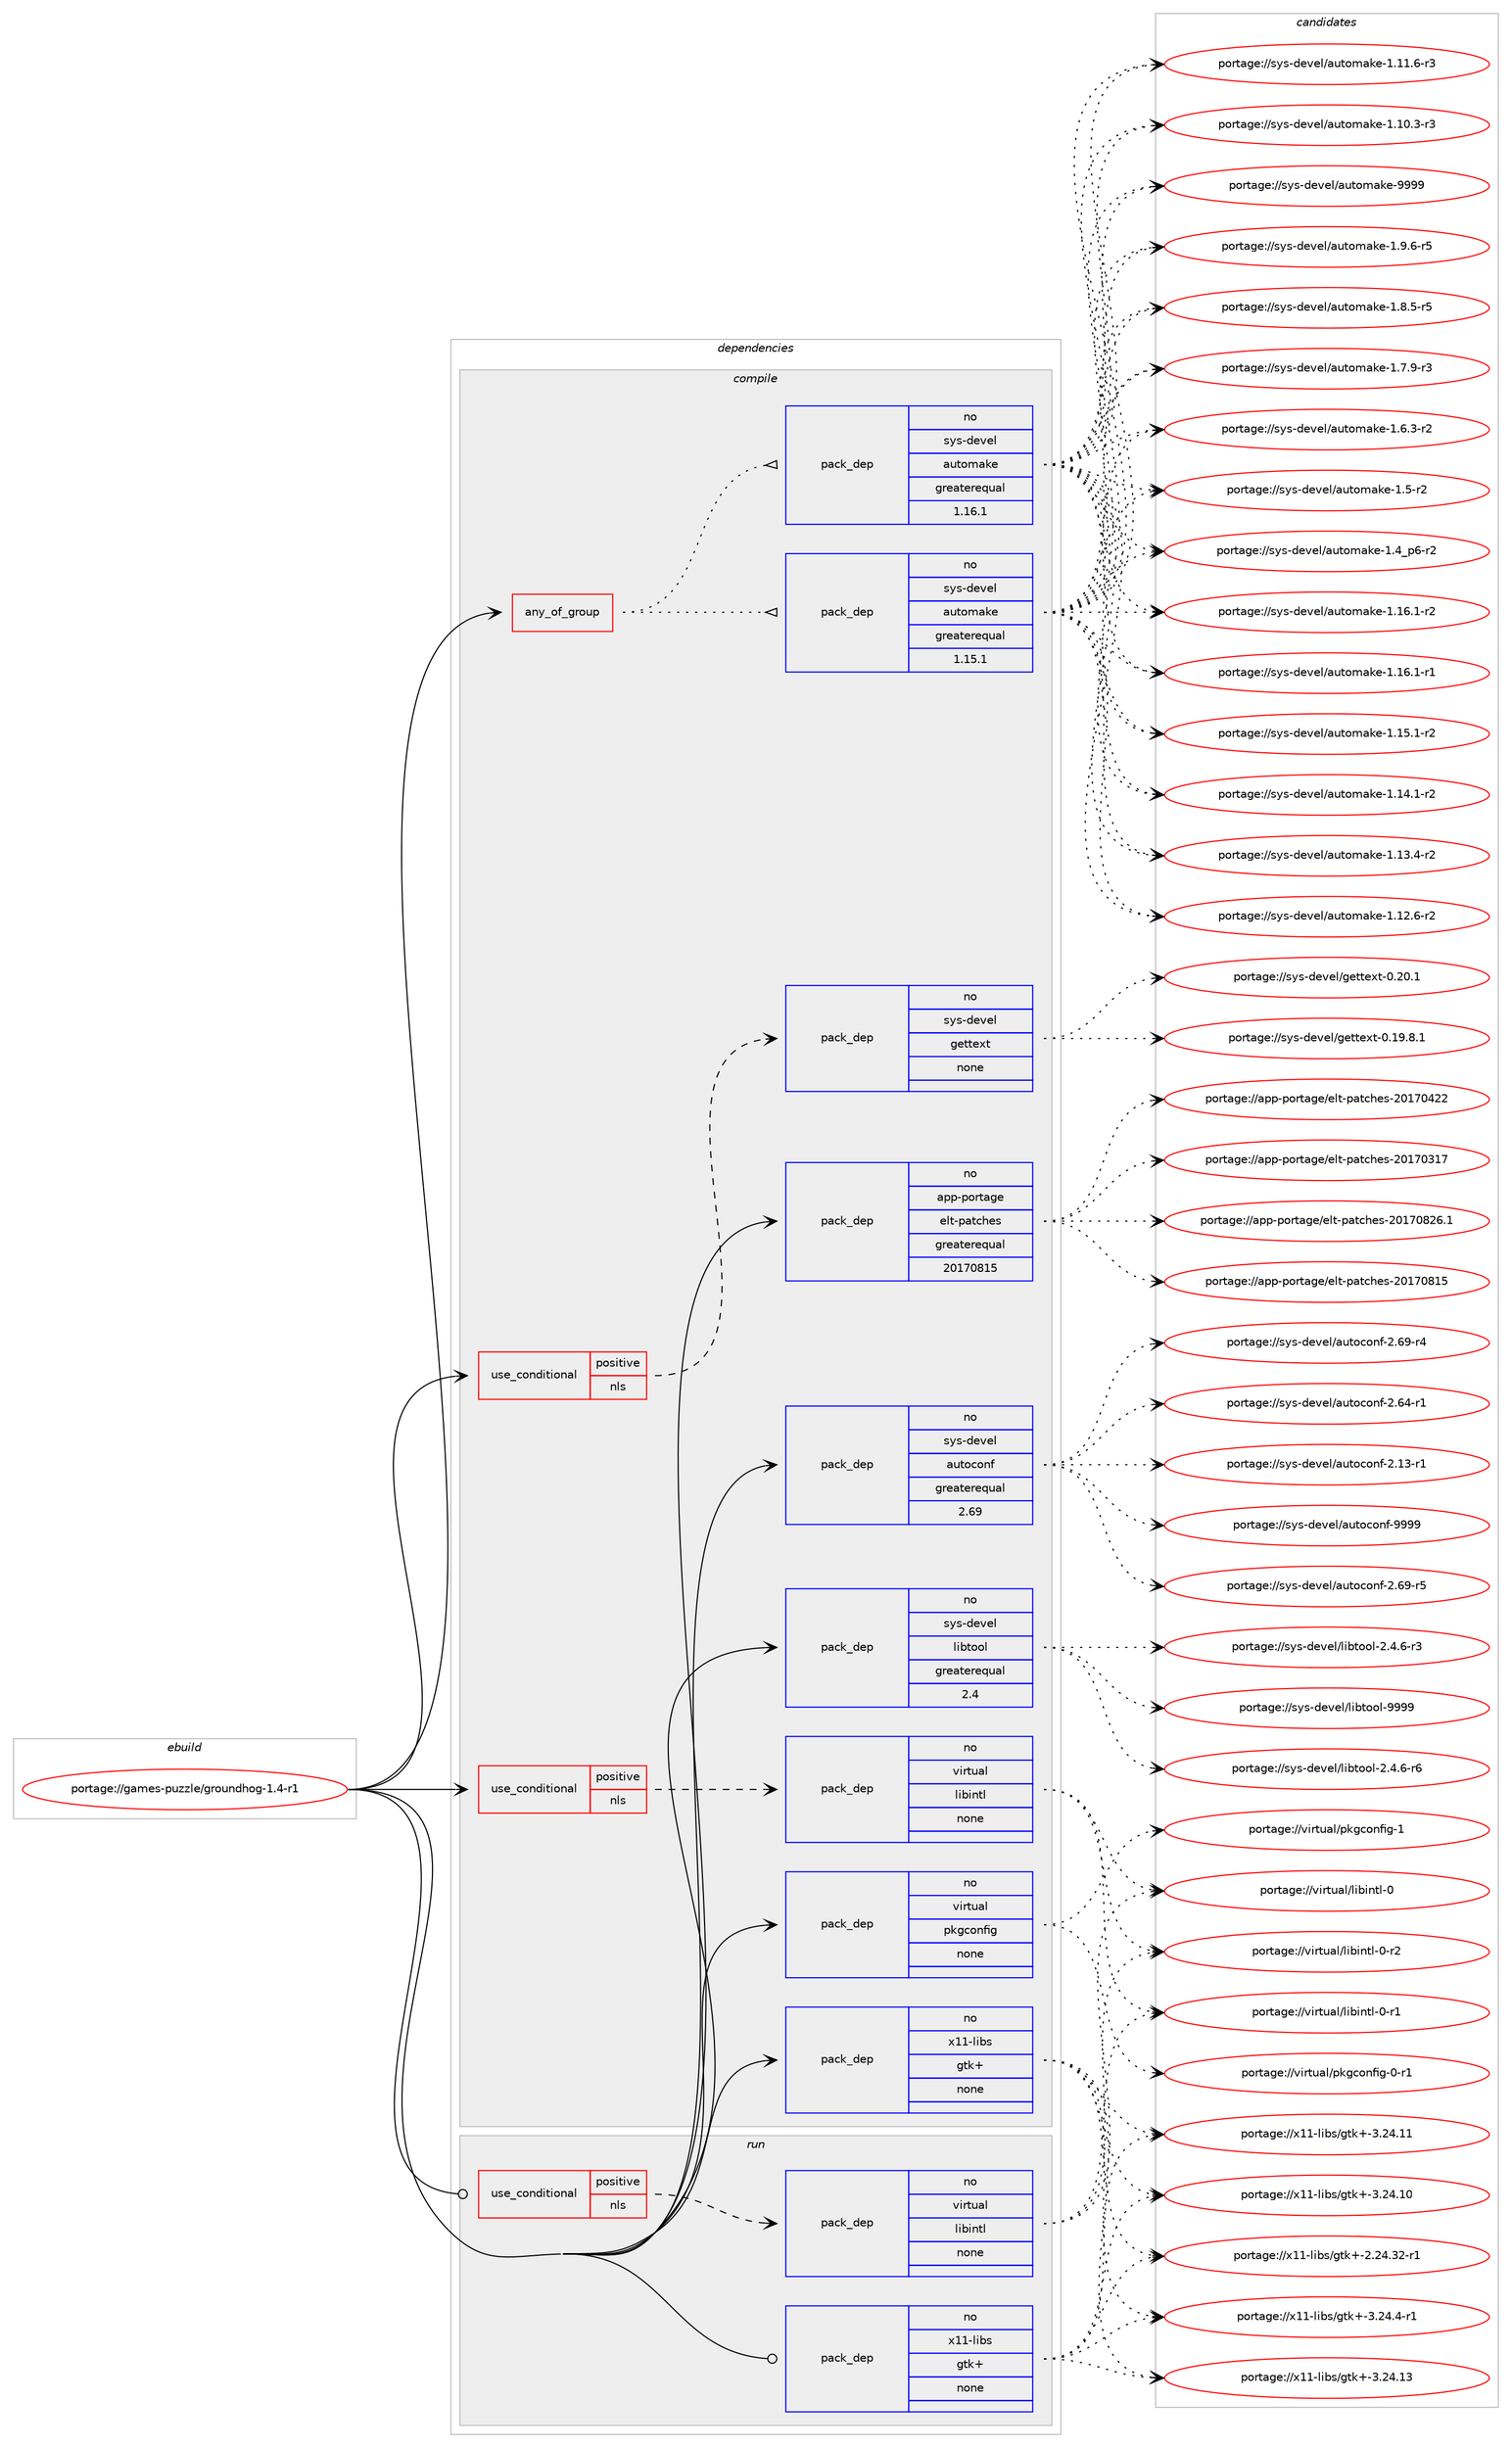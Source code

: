 digraph prolog {

# *************
# Graph options
# *************

newrank=true;
concentrate=true;
compound=true;
graph [rankdir=LR,fontname=Helvetica,fontsize=10,ranksep=1.5];#, ranksep=2.5, nodesep=0.2];
edge  [arrowhead=vee];
node  [fontname=Helvetica,fontsize=10];

# **********
# The ebuild
# **********

subgraph cluster_leftcol {
color=gray;
rank=same;
label=<<i>ebuild</i>>;
id [label="portage://games-puzzle/groundhog-1.4-r1", color=red, width=4, href="../games-puzzle/groundhog-1.4-r1.svg"];
}

# ****************
# The dependencies
# ****************

subgraph cluster_midcol {
color=gray;
label=<<i>dependencies</i>>;
subgraph cluster_compile {
fillcolor="#eeeeee";
style=filled;
label=<<i>compile</i>>;
subgraph any4223 {
dependency284413 [label=<<TABLE BORDER="0" CELLBORDER="1" CELLSPACING="0" CELLPADDING="4"><TR><TD CELLPADDING="10">any_of_group</TD></TR></TABLE>>, shape=none, color=red];subgraph pack220824 {
dependency284414 [label=<<TABLE BORDER="0" CELLBORDER="1" CELLSPACING="0" CELLPADDING="4" WIDTH="220"><TR><TD ROWSPAN="6" CELLPADDING="30">pack_dep</TD></TR><TR><TD WIDTH="110">no</TD></TR><TR><TD>sys-devel</TD></TR><TR><TD>automake</TD></TR><TR><TD>greaterequal</TD></TR><TR><TD>1.16.1</TD></TR></TABLE>>, shape=none, color=blue];
}
dependency284413:e -> dependency284414:w [weight=20,style="dotted",arrowhead="oinv"];
subgraph pack220825 {
dependency284415 [label=<<TABLE BORDER="0" CELLBORDER="1" CELLSPACING="0" CELLPADDING="4" WIDTH="220"><TR><TD ROWSPAN="6" CELLPADDING="30">pack_dep</TD></TR><TR><TD WIDTH="110">no</TD></TR><TR><TD>sys-devel</TD></TR><TR><TD>automake</TD></TR><TR><TD>greaterequal</TD></TR><TR><TD>1.15.1</TD></TR></TABLE>>, shape=none, color=blue];
}
dependency284413:e -> dependency284415:w [weight=20,style="dotted",arrowhead="oinv"];
}
id:e -> dependency284413:w [weight=20,style="solid",arrowhead="vee"];
subgraph cond59163 {
dependency284416 [label=<<TABLE BORDER="0" CELLBORDER="1" CELLSPACING="0" CELLPADDING="4"><TR><TD ROWSPAN="3" CELLPADDING="10">use_conditional</TD></TR><TR><TD>positive</TD></TR><TR><TD>nls</TD></TR></TABLE>>, shape=none, color=red];
subgraph pack220826 {
dependency284417 [label=<<TABLE BORDER="0" CELLBORDER="1" CELLSPACING="0" CELLPADDING="4" WIDTH="220"><TR><TD ROWSPAN="6" CELLPADDING="30">pack_dep</TD></TR><TR><TD WIDTH="110">no</TD></TR><TR><TD>sys-devel</TD></TR><TR><TD>gettext</TD></TR><TR><TD>none</TD></TR><TR><TD></TD></TR></TABLE>>, shape=none, color=blue];
}
dependency284416:e -> dependency284417:w [weight=20,style="dashed",arrowhead="vee"];
}
id:e -> dependency284416:w [weight=20,style="solid",arrowhead="vee"];
subgraph cond59164 {
dependency284418 [label=<<TABLE BORDER="0" CELLBORDER="1" CELLSPACING="0" CELLPADDING="4"><TR><TD ROWSPAN="3" CELLPADDING="10">use_conditional</TD></TR><TR><TD>positive</TD></TR><TR><TD>nls</TD></TR></TABLE>>, shape=none, color=red];
subgraph pack220827 {
dependency284419 [label=<<TABLE BORDER="0" CELLBORDER="1" CELLSPACING="0" CELLPADDING="4" WIDTH="220"><TR><TD ROWSPAN="6" CELLPADDING="30">pack_dep</TD></TR><TR><TD WIDTH="110">no</TD></TR><TR><TD>virtual</TD></TR><TR><TD>libintl</TD></TR><TR><TD>none</TD></TR><TR><TD></TD></TR></TABLE>>, shape=none, color=blue];
}
dependency284418:e -> dependency284419:w [weight=20,style="dashed",arrowhead="vee"];
}
id:e -> dependency284418:w [weight=20,style="solid",arrowhead="vee"];
subgraph pack220828 {
dependency284420 [label=<<TABLE BORDER="0" CELLBORDER="1" CELLSPACING="0" CELLPADDING="4" WIDTH="220"><TR><TD ROWSPAN="6" CELLPADDING="30">pack_dep</TD></TR><TR><TD WIDTH="110">no</TD></TR><TR><TD>app-portage</TD></TR><TR><TD>elt-patches</TD></TR><TR><TD>greaterequal</TD></TR><TR><TD>20170815</TD></TR></TABLE>>, shape=none, color=blue];
}
id:e -> dependency284420:w [weight=20,style="solid",arrowhead="vee"];
subgraph pack220829 {
dependency284421 [label=<<TABLE BORDER="0" CELLBORDER="1" CELLSPACING="0" CELLPADDING="4" WIDTH="220"><TR><TD ROWSPAN="6" CELLPADDING="30">pack_dep</TD></TR><TR><TD WIDTH="110">no</TD></TR><TR><TD>sys-devel</TD></TR><TR><TD>autoconf</TD></TR><TR><TD>greaterequal</TD></TR><TR><TD>2.69</TD></TR></TABLE>>, shape=none, color=blue];
}
id:e -> dependency284421:w [weight=20,style="solid",arrowhead="vee"];
subgraph pack220830 {
dependency284422 [label=<<TABLE BORDER="0" CELLBORDER="1" CELLSPACING="0" CELLPADDING="4" WIDTH="220"><TR><TD ROWSPAN="6" CELLPADDING="30">pack_dep</TD></TR><TR><TD WIDTH="110">no</TD></TR><TR><TD>sys-devel</TD></TR><TR><TD>libtool</TD></TR><TR><TD>greaterequal</TD></TR><TR><TD>2.4</TD></TR></TABLE>>, shape=none, color=blue];
}
id:e -> dependency284422:w [weight=20,style="solid",arrowhead="vee"];
subgraph pack220831 {
dependency284423 [label=<<TABLE BORDER="0" CELLBORDER="1" CELLSPACING="0" CELLPADDING="4" WIDTH="220"><TR><TD ROWSPAN="6" CELLPADDING="30">pack_dep</TD></TR><TR><TD WIDTH="110">no</TD></TR><TR><TD>virtual</TD></TR><TR><TD>pkgconfig</TD></TR><TR><TD>none</TD></TR><TR><TD></TD></TR></TABLE>>, shape=none, color=blue];
}
id:e -> dependency284423:w [weight=20,style="solid",arrowhead="vee"];
subgraph pack220832 {
dependency284424 [label=<<TABLE BORDER="0" CELLBORDER="1" CELLSPACING="0" CELLPADDING="4" WIDTH="220"><TR><TD ROWSPAN="6" CELLPADDING="30">pack_dep</TD></TR><TR><TD WIDTH="110">no</TD></TR><TR><TD>x11-libs</TD></TR><TR><TD>gtk+</TD></TR><TR><TD>none</TD></TR><TR><TD></TD></TR></TABLE>>, shape=none, color=blue];
}
id:e -> dependency284424:w [weight=20,style="solid",arrowhead="vee"];
}
subgraph cluster_compileandrun {
fillcolor="#eeeeee";
style=filled;
label=<<i>compile and run</i>>;
}
subgraph cluster_run {
fillcolor="#eeeeee";
style=filled;
label=<<i>run</i>>;
subgraph cond59165 {
dependency284425 [label=<<TABLE BORDER="0" CELLBORDER="1" CELLSPACING="0" CELLPADDING="4"><TR><TD ROWSPAN="3" CELLPADDING="10">use_conditional</TD></TR><TR><TD>positive</TD></TR><TR><TD>nls</TD></TR></TABLE>>, shape=none, color=red];
subgraph pack220833 {
dependency284426 [label=<<TABLE BORDER="0" CELLBORDER="1" CELLSPACING="0" CELLPADDING="4" WIDTH="220"><TR><TD ROWSPAN="6" CELLPADDING="30">pack_dep</TD></TR><TR><TD WIDTH="110">no</TD></TR><TR><TD>virtual</TD></TR><TR><TD>libintl</TD></TR><TR><TD>none</TD></TR><TR><TD></TD></TR></TABLE>>, shape=none, color=blue];
}
dependency284425:e -> dependency284426:w [weight=20,style="dashed",arrowhead="vee"];
}
id:e -> dependency284425:w [weight=20,style="solid",arrowhead="odot"];
subgraph pack220834 {
dependency284427 [label=<<TABLE BORDER="0" CELLBORDER="1" CELLSPACING="0" CELLPADDING="4" WIDTH="220"><TR><TD ROWSPAN="6" CELLPADDING="30">pack_dep</TD></TR><TR><TD WIDTH="110">no</TD></TR><TR><TD>x11-libs</TD></TR><TR><TD>gtk+</TD></TR><TR><TD>none</TD></TR><TR><TD></TD></TR></TABLE>>, shape=none, color=blue];
}
id:e -> dependency284427:w [weight=20,style="solid",arrowhead="odot"];
}
}

# **************
# The candidates
# **************

subgraph cluster_choices {
rank=same;
color=gray;
label=<<i>candidates</i>>;

subgraph choice220824 {
color=black;
nodesep=1;
choice115121115451001011181011084797117116111109971071014557575757 [label="portage://sys-devel/automake-9999", color=red, width=4,href="../sys-devel/automake-9999.svg"];
choice115121115451001011181011084797117116111109971071014549465746544511453 [label="portage://sys-devel/automake-1.9.6-r5", color=red, width=4,href="../sys-devel/automake-1.9.6-r5.svg"];
choice115121115451001011181011084797117116111109971071014549465646534511453 [label="portage://sys-devel/automake-1.8.5-r5", color=red, width=4,href="../sys-devel/automake-1.8.5-r5.svg"];
choice115121115451001011181011084797117116111109971071014549465546574511451 [label="portage://sys-devel/automake-1.7.9-r3", color=red, width=4,href="../sys-devel/automake-1.7.9-r3.svg"];
choice115121115451001011181011084797117116111109971071014549465446514511450 [label="portage://sys-devel/automake-1.6.3-r2", color=red, width=4,href="../sys-devel/automake-1.6.3-r2.svg"];
choice11512111545100101118101108479711711611110997107101454946534511450 [label="portage://sys-devel/automake-1.5-r2", color=red, width=4,href="../sys-devel/automake-1.5-r2.svg"];
choice115121115451001011181011084797117116111109971071014549465295112544511450 [label="portage://sys-devel/automake-1.4_p6-r2", color=red, width=4,href="../sys-devel/automake-1.4_p6-r2.svg"];
choice11512111545100101118101108479711711611110997107101454946495446494511450 [label="portage://sys-devel/automake-1.16.1-r2", color=red, width=4,href="../sys-devel/automake-1.16.1-r2.svg"];
choice11512111545100101118101108479711711611110997107101454946495446494511449 [label="portage://sys-devel/automake-1.16.1-r1", color=red, width=4,href="../sys-devel/automake-1.16.1-r1.svg"];
choice11512111545100101118101108479711711611110997107101454946495346494511450 [label="portage://sys-devel/automake-1.15.1-r2", color=red, width=4,href="../sys-devel/automake-1.15.1-r2.svg"];
choice11512111545100101118101108479711711611110997107101454946495246494511450 [label="portage://sys-devel/automake-1.14.1-r2", color=red, width=4,href="../sys-devel/automake-1.14.1-r2.svg"];
choice11512111545100101118101108479711711611110997107101454946495146524511450 [label="portage://sys-devel/automake-1.13.4-r2", color=red, width=4,href="../sys-devel/automake-1.13.4-r2.svg"];
choice11512111545100101118101108479711711611110997107101454946495046544511450 [label="portage://sys-devel/automake-1.12.6-r2", color=red, width=4,href="../sys-devel/automake-1.12.6-r2.svg"];
choice11512111545100101118101108479711711611110997107101454946494946544511451 [label="portage://sys-devel/automake-1.11.6-r3", color=red, width=4,href="../sys-devel/automake-1.11.6-r3.svg"];
choice11512111545100101118101108479711711611110997107101454946494846514511451 [label="portage://sys-devel/automake-1.10.3-r3", color=red, width=4,href="../sys-devel/automake-1.10.3-r3.svg"];
dependency284414:e -> choice115121115451001011181011084797117116111109971071014557575757:w [style=dotted,weight="100"];
dependency284414:e -> choice115121115451001011181011084797117116111109971071014549465746544511453:w [style=dotted,weight="100"];
dependency284414:e -> choice115121115451001011181011084797117116111109971071014549465646534511453:w [style=dotted,weight="100"];
dependency284414:e -> choice115121115451001011181011084797117116111109971071014549465546574511451:w [style=dotted,weight="100"];
dependency284414:e -> choice115121115451001011181011084797117116111109971071014549465446514511450:w [style=dotted,weight="100"];
dependency284414:e -> choice11512111545100101118101108479711711611110997107101454946534511450:w [style=dotted,weight="100"];
dependency284414:e -> choice115121115451001011181011084797117116111109971071014549465295112544511450:w [style=dotted,weight="100"];
dependency284414:e -> choice11512111545100101118101108479711711611110997107101454946495446494511450:w [style=dotted,weight="100"];
dependency284414:e -> choice11512111545100101118101108479711711611110997107101454946495446494511449:w [style=dotted,weight="100"];
dependency284414:e -> choice11512111545100101118101108479711711611110997107101454946495346494511450:w [style=dotted,weight="100"];
dependency284414:e -> choice11512111545100101118101108479711711611110997107101454946495246494511450:w [style=dotted,weight="100"];
dependency284414:e -> choice11512111545100101118101108479711711611110997107101454946495146524511450:w [style=dotted,weight="100"];
dependency284414:e -> choice11512111545100101118101108479711711611110997107101454946495046544511450:w [style=dotted,weight="100"];
dependency284414:e -> choice11512111545100101118101108479711711611110997107101454946494946544511451:w [style=dotted,weight="100"];
dependency284414:e -> choice11512111545100101118101108479711711611110997107101454946494846514511451:w [style=dotted,weight="100"];
}
subgraph choice220825 {
color=black;
nodesep=1;
choice115121115451001011181011084797117116111109971071014557575757 [label="portage://sys-devel/automake-9999", color=red, width=4,href="../sys-devel/automake-9999.svg"];
choice115121115451001011181011084797117116111109971071014549465746544511453 [label="portage://sys-devel/automake-1.9.6-r5", color=red, width=4,href="../sys-devel/automake-1.9.6-r5.svg"];
choice115121115451001011181011084797117116111109971071014549465646534511453 [label="portage://sys-devel/automake-1.8.5-r5", color=red, width=4,href="../sys-devel/automake-1.8.5-r5.svg"];
choice115121115451001011181011084797117116111109971071014549465546574511451 [label="portage://sys-devel/automake-1.7.9-r3", color=red, width=4,href="../sys-devel/automake-1.7.9-r3.svg"];
choice115121115451001011181011084797117116111109971071014549465446514511450 [label="portage://sys-devel/automake-1.6.3-r2", color=red, width=4,href="../sys-devel/automake-1.6.3-r2.svg"];
choice11512111545100101118101108479711711611110997107101454946534511450 [label="portage://sys-devel/automake-1.5-r2", color=red, width=4,href="../sys-devel/automake-1.5-r2.svg"];
choice115121115451001011181011084797117116111109971071014549465295112544511450 [label="portage://sys-devel/automake-1.4_p6-r2", color=red, width=4,href="../sys-devel/automake-1.4_p6-r2.svg"];
choice11512111545100101118101108479711711611110997107101454946495446494511450 [label="portage://sys-devel/automake-1.16.1-r2", color=red, width=4,href="../sys-devel/automake-1.16.1-r2.svg"];
choice11512111545100101118101108479711711611110997107101454946495446494511449 [label="portage://sys-devel/automake-1.16.1-r1", color=red, width=4,href="../sys-devel/automake-1.16.1-r1.svg"];
choice11512111545100101118101108479711711611110997107101454946495346494511450 [label="portage://sys-devel/automake-1.15.1-r2", color=red, width=4,href="../sys-devel/automake-1.15.1-r2.svg"];
choice11512111545100101118101108479711711611110997107101454946495246494511450 [label="portage://sys-devel/automake-1.14.1-r2", color=red, width=4,href="../sys-devel/automake-1.14.1-r2.svg"];
choice11512111545100101118101108479711711611110997107101454946495146524511450 [label="portage://sys-devel/automake-1.13.4-r2", color=red, width=4,href="../sys-devel/automake-1.13.4-r2.svg"];
choice11512111545100101118101108479711711611110997107101454946495046544511450 [label="portage://sys-devel/automake-1.12.6-r2", color=red, width=4,href="../sys-devel/automake-1.12.6-r2.svg"];
choice11512111545100101118101108479711711611110997107101454946494946544511451 [label="portage://sys-devel/automake-1.11.6-r3", color=red, width=4,href="../sys-devel/automake-1.11.6-r3.svg"];
choice11512111545100101118101108479711711611110997107101454946494846514511451 [label="portage://sys-devel/automake-1.10.3-r3", color=red, width=4,href="../sys-devel/automake-1.10.3-r3.svg"];
dependency284415:e -> choice115121115451001011181011084797117116111109971071014557575757:w [style=dotted,weight="100"];
dependency284415:e -> choice115121115451001011181011084797117116111109971071014549465746544511453:w [style=dotted,weight="100"];
dependency284415:e -> choice115121115451001011181011084797117116111109971071014549465646534511453:w [style=dotted,weight="100"];
dependency284415:e -> choice115121115451001011181011084797117116111109971071014549465546574511451:w [style=dotted,weight="100"];
dependency284415:e -> choice115121115451001011181011084797117116111109971071014549465446514511450:w [style=dotted,weight="100"];
dependency284415:e -> choice11512111545100101118101108479711711611110997107101454946534511450:w [style=dotted,weight="100"];
dependency284415:e -> choice115121115451001011181011084797117116111109971071014549465295112544511450:w [style=dotted,weight="100"];
dependency284415:e -> choice11512111545100101118101108479711711611110997107101454946495446494511450:w [style=dotted,weight="100"];
dependency284415:e -> choice11512111545100101118101108479711711611110997107101454946495446494511449:w [style=dotted,weight="100"];
dependency284415:e -> choice11512111545100101118101108479711711611110997107101454946495346494511450:w [style=dotted,weight="100"];
dependency284415:e -> choice11512111545100101118101108479711711611110997107101454946495246494511450:w [style=dotted,weight="100"];
dependency284415:e -> choice11512111545100101118101108479711711611110997107101454946495146524511450:w [style=dotted,weight="100"];
dependency284415:e -> choice11512111545100101118101108479711711611110997107101454946495046544511450:w [style=dotted,weight="100"];
dependency284415:e -> choice11512111545100101118101108479711711611110997107101454946494946544511451:w [style=dotted,weight="100"];
dependency284415:e -> choice11512111545100101118101108479711711611110997107101454946494846514511451:w [style=dotted,weight="100"];
}
subgraph choice220826 {
color=black;
nodesep=1;
choice115121115451001011181011084710310111611610112011645484650484649 [label="portage://sys-devel/gettext-0.20.1", color=red, width=4,href="../sys-devel/gettext-0.20.1.svg"];
choice1151211154510010111810110847103101116116101120116454846495746564649 [label="portage://sys-devel/gettext-0.19.8.1", color=red, width=4,href="../sys-devel/gettext-0.19.8.1.svg"];
dependency284417:e -> choice115121115451001011181011084710310111611610112011645484650484649:w [style=dotted,weight="100"];
dependency284417:e -> choice1151211154510010111810110847103101116116101120116454846495746564649:w [style=dotted,weight="100"];
}
subgraph choice220827 {
color=black;
nodesep=1;
choice11810511411611797108471081059810511011610845484511450 [label="portage://virtual/libintl-0-r2", color=red, width=4,href="../virtual/libintl-0-r2.svg"];
choice11810511411611797108471081059810511011610845484511449 [label="portage://virtual/libintl-0-r1", color=red, width=4,href="../virtual/libintl-0-r1.svg"];
choice1181051141161179710847108105981051101161084548 [label="portage://virtual/libintl-0", color=red, width=4,href="../virtual/libintl-0.svg"];
dependency284419:e -> choice11810511411611797108471081059810511011610845484511450:w [style=dotted,weight="100"];
dependency284419:e -> choice11810511411611797108471081059810511011610845484511449:w [style=dotted,weight="100"];
dependency284419:e -> choice1181051141161179710847108105981051101161084548:w [style=dotted,weight="100"];
}
subgraph choice220828 {
color=black;
nodesep=1;
choice971121124511211111411697103101471011081164511297116991041011154550484955485650544649 [label="portage://app-portage/elt-patches-20170826.1", color=red, width=4,href="../app-portage/elt-patches-20170826.1.svg"];
choice97112112451121111141169710310147101108116451129711699104101115455048495548564953 [label="portage://app-portage/elt-patches-20170815", color=red, width=4,href="../app-portage/elt-patches-20170815.svg"];
choice97112112451121111141169710310147101108116451129711699104101115455048495548525050 [label="portage://app-portage/elt-patches-20170422", color=red, width=4,href="../app-portage/elt-patches-20170422.svg"];
choice97112112451121111141169710310147101108116451129711699104101115455048495548514955 [label="portage://app-portage/elt-patches-20170317", color=red, width=4,href="../app-portage/elt-patches-20170317.svg"];
dependency284420:e -> choice971121124511211111411697103101471011081164511297116991041011154550484955485650544649:w [style=dotted,weight="100"];
dependency284420:e -> choice97112112451121111141169710310147101108116451129711699104101115455048495548564953:w [style=dotted,weight="100"];
dependency284420:e -> choice97112112451121111141169710310147101108116451129711699104101115455048495548525050:w [style=dotted,weight="100"];
dependency284420:e -> choice97112112451121111141169710310147101108116451129711699104101115455048495548514955:w [style=dotted,weight="100"];
}
subgraph choice220829 {
color=black;
nodesep=1;
choice115121115451001011181011084797117116111991111101024557575757 [label="portage://sys-devel/autoconf-9999", color=red, width=4,href="../sys-devel/autoconf-9999.svg"];
choice1151211154510010111810110847971171161119911111010245504654574511453 [label="portage://sys-devel/autoconf-2.69-r5", color=red, width=4,href="../sys-devel/autoconf-2.69-r5.svg"];
choice1151211154510010111810110847971171161119911111010245504654574511452 [label="portage://sys-devel/autoconf-2.69-r4", color=red, width=4,href="../sys-devel/autoconf-2.69-r4.svg"];
choice1151211154510010111810110847971171161119911111010245504654524511449 [label="portage://sys-devel/autoconf-2.64-r1", color=red, width=4,href="../sys-devel/autoconf-2.64-r1.svg"];
choice1151211154510010111810110847971171161119911111010245504649514511449 [label="portage://sys-devel/autoconf-2.13-r1", color=red, width=4,href="../sys-devel/autoconf-2.13-r1.svg"];
dependency284421:e -> choice115121115451001011181011084797117116111991111101024557575757:w [style=dotted,weight="100"];
dependency284421:e -> choice1151211154510010111810110847971171161119911111010245504654574511453:w [style=dotted,weight="100"];
dependency284421:e -> choice1151211154510010111810110847971171161119911111010245504654574511452:w [style=dotted,weight="100"];
dependency284421:e -> choice1151211154510010111810110847971171161119911111010245504654524511449:w [style=dotted,weight="100"];
dependency284421:e -> choice1151211154510010111810110847971171161119911111010245504649514511449:w [style=dotted,weight="100"];
}
subgraph choice220830 {
color=black;
nodesep=1;
choice1151211154510010111810110847108105981161111111084557575757 [label="portage://sys-devel/libtool-9999", color=red, width=4,href="../sys-devel/libtool-9999.svg"];
choice1151211154510010111810110847108105981161111111084550465246544511454 [label="portage://sys-devel/libtool-2.4.6-r6", color=red, width=4,href="../sys-devel/libtool-2.4.6-r6.svg"];
choice1151211154510010111810110847108105981161111111084550465246544511451 [label="portage://sys-devel/libtool-2.4.6-r3", color=red, width=4,href="../sys-devel/libtool-2.4.6-r3.svg"];
dependency284422:e -> choice1151211154510010111810110847108105981161111111084557575757:w [style=dotted,weight="100"];
dependency284422:e -> choice1151211154510010111810110847108105981161111111084550465246544511454:w [style=dotted,weight="100"];
dependency284422:e -> choice1151211154510010111810110847108105981161111111084550465246544511451:w [style=dotted,weight="100"];
}
subgraph choice220831 {
color=black;
nodesep=1;
choice1181051141161179710847112107103991111101021051034549 [label="portage://virtual/pkgconfig-1", color=red, width=4,href="../virtual/pkgconfig-1.svg"];
choice11810511411611797108471121071039911111010210510345484511449 [label="portage://virtual/pkgconfig-0-r1", color=red, width=4,href="../virtual/pkgconfig-0-r1.svg"];
dependency284423:e -> choice1181051141161179710847112107103991111101021051034549:w [style=dotted,weight="100"];
dependency284423:e -> choice11810511411611797108471121071039911111010210510345484511449:w [style=dotted,weight="100"];
}
subgraph choice220832 {
color=black;
nodesep=1;
choice120494945108105981154710311610743455146505246524511449 [label="portage://x11-libs/gtk+-3.24.4-r1", color=red, width=4,href="../x11-libs/gtk+-3.24.4-r1.svg"];
choice1204949451081059811547103116107434551465052464951 [label="portage://x11-libs/gtk+-3.24.13", color=red, width=4,href="../x11-libs/gtk+-3.24.13.svg"];
choice1204949451081059811547103116107434551465052464949 [label="portage://x11-libs/gtk+-3.24.11", color=red, width=4,href="../x11-libs/gtk+-3.24.11.svg"];
choice1204949451081059811547103116107434551465052464948 [label="portage://x11-libs/gtk+-3.24.10", color=red, width=4,href="../x11-libs/gtk+-3.24.10.svg"];
choice12049494510810598115471031161074345504650524651504511449 [label="portage://x11-libs/gtk+-2.24.32-r1", color=red, width=4,href="../x11-libs/gtk+-2.24.32-r1.svg"];
dependency284424:e -> choice120494945108105981154710311610743455146505246524511449:w [style=dotted,weight="100"];
dependency284424:e -> choice1204949451081059811547103116107434551465052464951:w [style=dotted,weight="100"];
dependency284424:e -> choice1204949451081059811547103116107434551465052464949:w [style=dotted,weight="100"];
dependency284424:e -> choice1204949451081059811547103116107434551465052464948:w [style=dotted,weight="100"];
dependency284424:e -> choice12049494510810598115471031161074345504650524651504511449:w [style=dotted,weight="100"];
}
subgraph choice220833 {
color=black;
nodesep=1;
choice11810511411611797108471081059810511011610845484511450 [label="portage://virtual/libintl-0-r2", color=red, width=4,href="../virtual/libintl-0-r2.svg"];
choice11810511411611797108471081059810511011610845484511449 [label="portage://virtual/libintl-0-r1", color=red, width=4,href="../virtual/libintl-0-r1.svg"];
choice1181051141161179710847108105981051101161084548 [label="portage://virtual/libintl-0", color=red, width=4,href="../virtual/libintl-0.svg"];
dependency284426:e -> choice11810511411611797108471081059810511011610845484511450:w [style=dotted,weight="100"];
dependency284426:e -> choice11810511411611797108471081059810511011610845484511449:w [style=dotted,weight="100"];
dependency284426:e -> choice1181051141161179710847108105981051101161084548:w [style=dotted,weight="100"];
}
subgraph choice220834 {
color=black;
nodesep=1;
choice120494945108105981154710311610743455146505246524511449 [label="portage://x11-libs/gtk+-3.24.4-r1", color=red, width=4,href="../x11-libs/gtk+-3.24.4-r1.svg"];
choice1204949451081059811547103116107434551465052464951 [label="portage://x11-libs/gtk+-3.24.13", color=red, width=4,href="../x11-libs/gtk+-3.24.13.svg"];
choice1204949451081059811547103116107434551465052464949 [label="portage://x11-libs/gtk+-3.24.11", color=red, width=4,href="../x11-libs/gtk+-3.24.11.svg"];
choice1204949451081059811547103116107434551465052464948 [label="portage://x11-libs/gtk+-3.24.10", color=red, width=4,href="../x11-libs/gtk+-3.24.10.svg"];
choice12049494510810598115471031161074345504650524651504511449 [label="portage://x11-libs/gtk+-2.24.32-r1", color=red, width=4,href="../x11-libs/gtk+-2.24.32-r1.svg"];
dependency284427:e -> choice120494945108105981154710311610743455146505246524511449:w [style=dotted,weight="100"];
dependency284427:e -> choice1204949451081059811547103116107434551465052464951:w [style=dotted,weight="100"];
dependency284427:e -> choice1204949451081059811547103116107434551465052464949:w [style=dotted,weight="100"];
dependency284427:e -> choice1204949451081059811547103116107434551465052464948:w [style=dotted,weight="100"];
dependency284427:e -> choice12049494510810598115471031161074345504650524651504511449:w [style=dotted,weight="100"];
}
}

}

